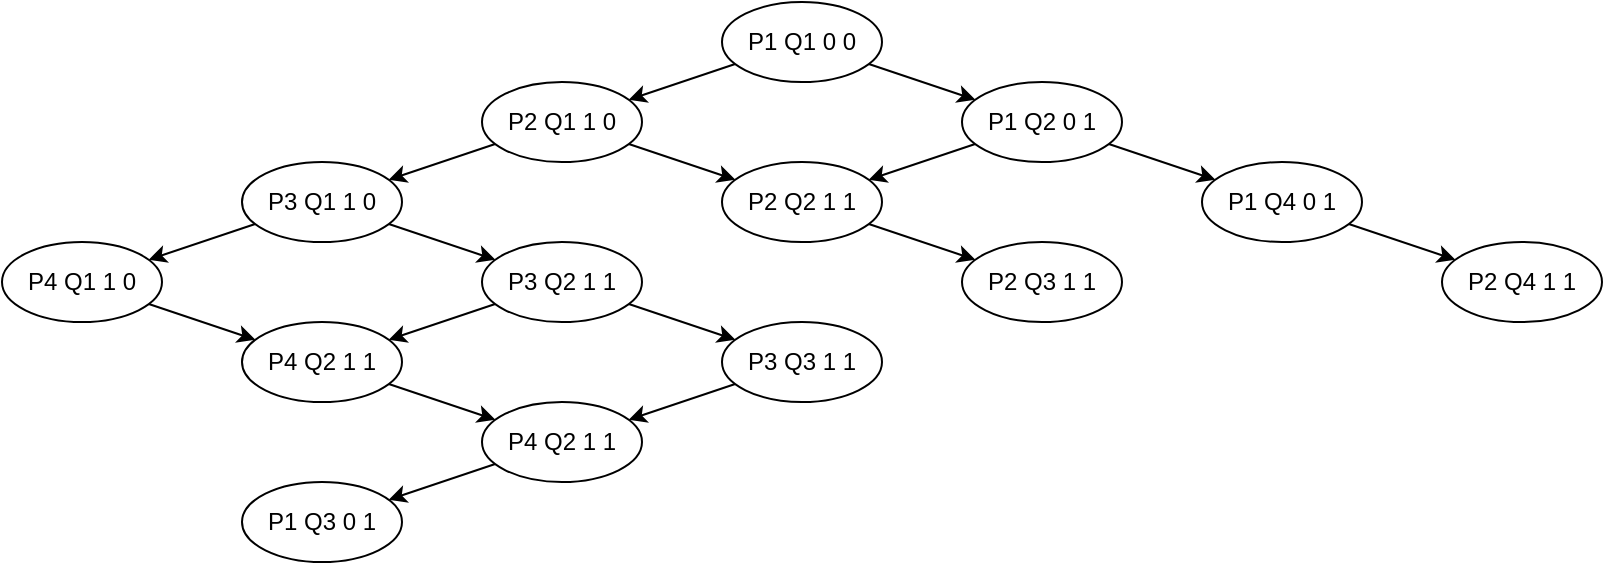 <mxfile>
    <diagram id="6yuMKP93k7jTuPyEQmRw" name="Page-1">
        <mxGraphModel dx="925" dy="1137" grid="1" gridSize="10" guides="1" tooltips="1" connect="1" arrows="1" fold="1" page="1" pageScale="1" pageWidth="827" pageHeight="1169" math="0" shadow="0">
            <root>
                <mxCell id="0"/>
                <mxCell id="1" parent="0"/>
                <mxCell id="2" value="" style="rounded=0;orthogonalLoop=1;jettySize=auto;html=1;" parent="1" source="6" target="11" edge="1">
                    <mxGeometry relative="1" as="geometry"/>
                </mxCell>
                <mxCell id="4" value="" style="rounded=0;orthogonalLoop=1;jettySize=auto;html=1;" parent="1" source="6" target="16" edge="1">
                    <mxGeometry relative="1" as="geometry"/>
                </mxCell>
                <mxCell id="6" value="P1 Q1 0 0" style="ellipse;whiteSpace=wrap;html=1;" parent="1" vertex="1">
                    <mxGeometry x="360" y="160" width="80" height="40" as="geometry"/>
                </mxCell>
                <mxCell id="7" value="" style="rounded=0;orthogonalLoop=1;jettySize=auto;html=1;" parent="1" source="11" target="21" edge="1">
                    <mxGeometry relative="1" as="geometry"/>
                </mxCell>
                <mxCell id="9" value="" style="rounded=0;orthogonalLoop=1;jettySize=auto;html=1;" parent="1" source="11" target="42" edge="1">
                    <mxGeometry relative="1" as="geometry"/>
                </mxCell>
                <mxCell id="11" value="P2 Q1 1 0" style="ellipse;whiteSpace=wrap;html=1;" parent="1" vertex="1">
                    <mxGeometry x="240" y="200" width="80" height="40" as="geometry"/>
                </mxCell>
                <mxCell id="12" style="rounded=0;orthogonalLoop=1;jettySize=auto;html=1;" parent="1" source="16" target="21" edge="1">
                    <mxGeometry relative="1" as="geometry"/>
                </mxCell>
                <mxCell id="59" value="" style="edgeStyle=none;html=1;" parent="1" source="16" target="58" edge="1">
                    <mxGeometry relative="1" as="geometry"/>
                </mxCell>
                <mxCell id="16" value="P1 Q2 0 1" style="ellipse;whiteSpace=wrap;html=1;" parent="1" vertex="1">
                    <mxGeometry x="480" y="200" width="80" height="40" as="geometry"/>
                </mxCell>
                <mxCell id="63" value="" style="edgeStyle=none;html=1;" parent="1" source="21" target="62" edge="1">
                    <mxGeometry relative="1" as="geometry"/>
                </mxCell>
                <mxCell id="21" value="P2 Q2 1 1" style="ellipse;whiteSpace=wrap;html=1;" parent="1" vertex="1">
                    <mxGeometry x="360" y="240" width="80" height="40" as="geometry"/>
                </mxCell>
                <mxCell id="38" value="" style="rounded=0;orthogonalLoop=1;jettySize=auto;html=1;" parent="1" source="42" target="43" edge="1">
                    <mxGeometry relative="1" as="geometry"/>
                </mxCell>
                <mxCell id="40" value="" style="rounded=0;orthogonalLoop=1;jettySize=auto;html=1;" parent="1" source="42" target="47" edge="1">
                    <mxGeometry relative="1" as="geometry"/>
                </mxCell>
                <mxCell id="42" value="P3 Q1 1 0" style="ellipse;whiteSpace=wrap;html=1;" parent="1" vertex="1">
                    <mxGeometry x="120" y="240" width="80" height="40" as="geometry"/>
                </mxCell>
                <mxCell id="67" value="" style="edgeStyle=none;html=1;" parent="1" source="43" target="66" edge="1">
                    <mxGeometry relative="1" as="geometry"/>
                </mxCell>
                <mxCell id="43" value="P4 Q1 1 0" style="ellipse;whiteSpace=wrap;html=1;" parent="1" vertex="1">
                    <mxGeometry y="280" width="80" height="40" as="geometry"/>
                </mxCell>
                <mxCell id="70" value="" style="edgeStyle=none;html=1;" parent="1" source="47" target="66" edge="1">
                    <mxGeometry relative="1" as="geometry">
                        <mxPoint x="219.664" y="420.592" as="targetPoint"/>
                    </mxGeometry>
                </mxCell>
                <mxCell id="74" value="" style="edgeStyle=none;html=1;" parent="1" source="47" target="73" edge="1">
                    <mxGeometry relative="1" as="geometry"/>
                </mxCell>
                <mxCell id="47" value="P3 Q2 1 1" style="ellipse;whiteSpace=wrap;html=1;" parent="1" vertex="1">
                    <mxGeometry x="240" y="280" width="80" height="40" as="geometry"/>
                </mxCell>
                <mxCell id="61" value="" style="edgeStyle=none;html=1;" parent="1" source="58" target="60" edge="1">
                    <mxGeometry relative="1" as="geometry"/>
                </mxCell>
                <mxCell id="58" value="P1 Q4 0 1" style="ellipse;whiteSpace=wrap;html=1;" parent="1" vertex="1">
                    <mxGeometry x="600" y="240" width="80" height="40" as="geometry"/>
                </mxCell>
                <mxCell id="60" value="P2 Q4 1 1" style="ellipse;whiteSpace=wrap;html=1;" parent="1" vertex="1">
                    <mxGeometry x="720" y="280" width="80" height="40" as="geometry"/>
                </mxCell>
                <mxCell id="62" value="P2 Q3 1 1" style="ellipse;whiteSpace=wrap;html=1;" parent="1" vertex="1">
                    <mxGeometry x="480" y="280" width="80" height="40" as="geometry"/>
                </mxCell>
                <mxCell id="72" value="" style="edgeStyle=none;html=1;" parent="1" source="66" target="71" edge="1">
                    <mxGeometry relative="1" as="geometry"/>
                </mxCell>
                <mxCell id="66" value="P4 Q2 1 1" style="ellipse;whiteSpace=wrap;html=1;" parent="1" vertex="1">
                    <mxGeometry x="120" y="320" width="80" height="40" as="geometry"/>
                </mxCell>
                <mxCell id="77" value="" style="edgeStyle=none;html=1;" parent="1" source="71" target="76" edge="1">
                    <mxGeometry relative="1" as="geometry"/>
                </mxCell>
                <mxCell id="71" value="P4 Q2 1 1" style="ellipse;whiteSpace=wrap;html=1;" parent="1" vertex="1">
                    <mxGeometry x="240" y="360" width="80" height="40" as="geometry"/>
                </mxCell>
                <mxCell id="75" style="edgeStyle=none;html=1;" parent="1" source="73" target="71" edge="1">
                    <mxGeometry relative="1" as="geometry"/>
                </mxCell>
                <mxCell id="73" value="P3 Q3 1 1" style="ellipse;whiteSpace=wrap;html=1;" parent="1" vertex="1">
                    <mxGeometry x="360" y="320" width="80" height="40" as="geometry"/>
                </mxCell>
                <mxCell id="76" value="P1 Q3 0 1" style="ellipse;whiteSpace=wrap;html=1;" parent="1" vertex="1">
                    <mxGeometry x="120" y="400" width="80" height="40" as="geometry"/>
                </mxCell>
            </root>
        </mxGraphModel>
    </diagram>
</mxfile>